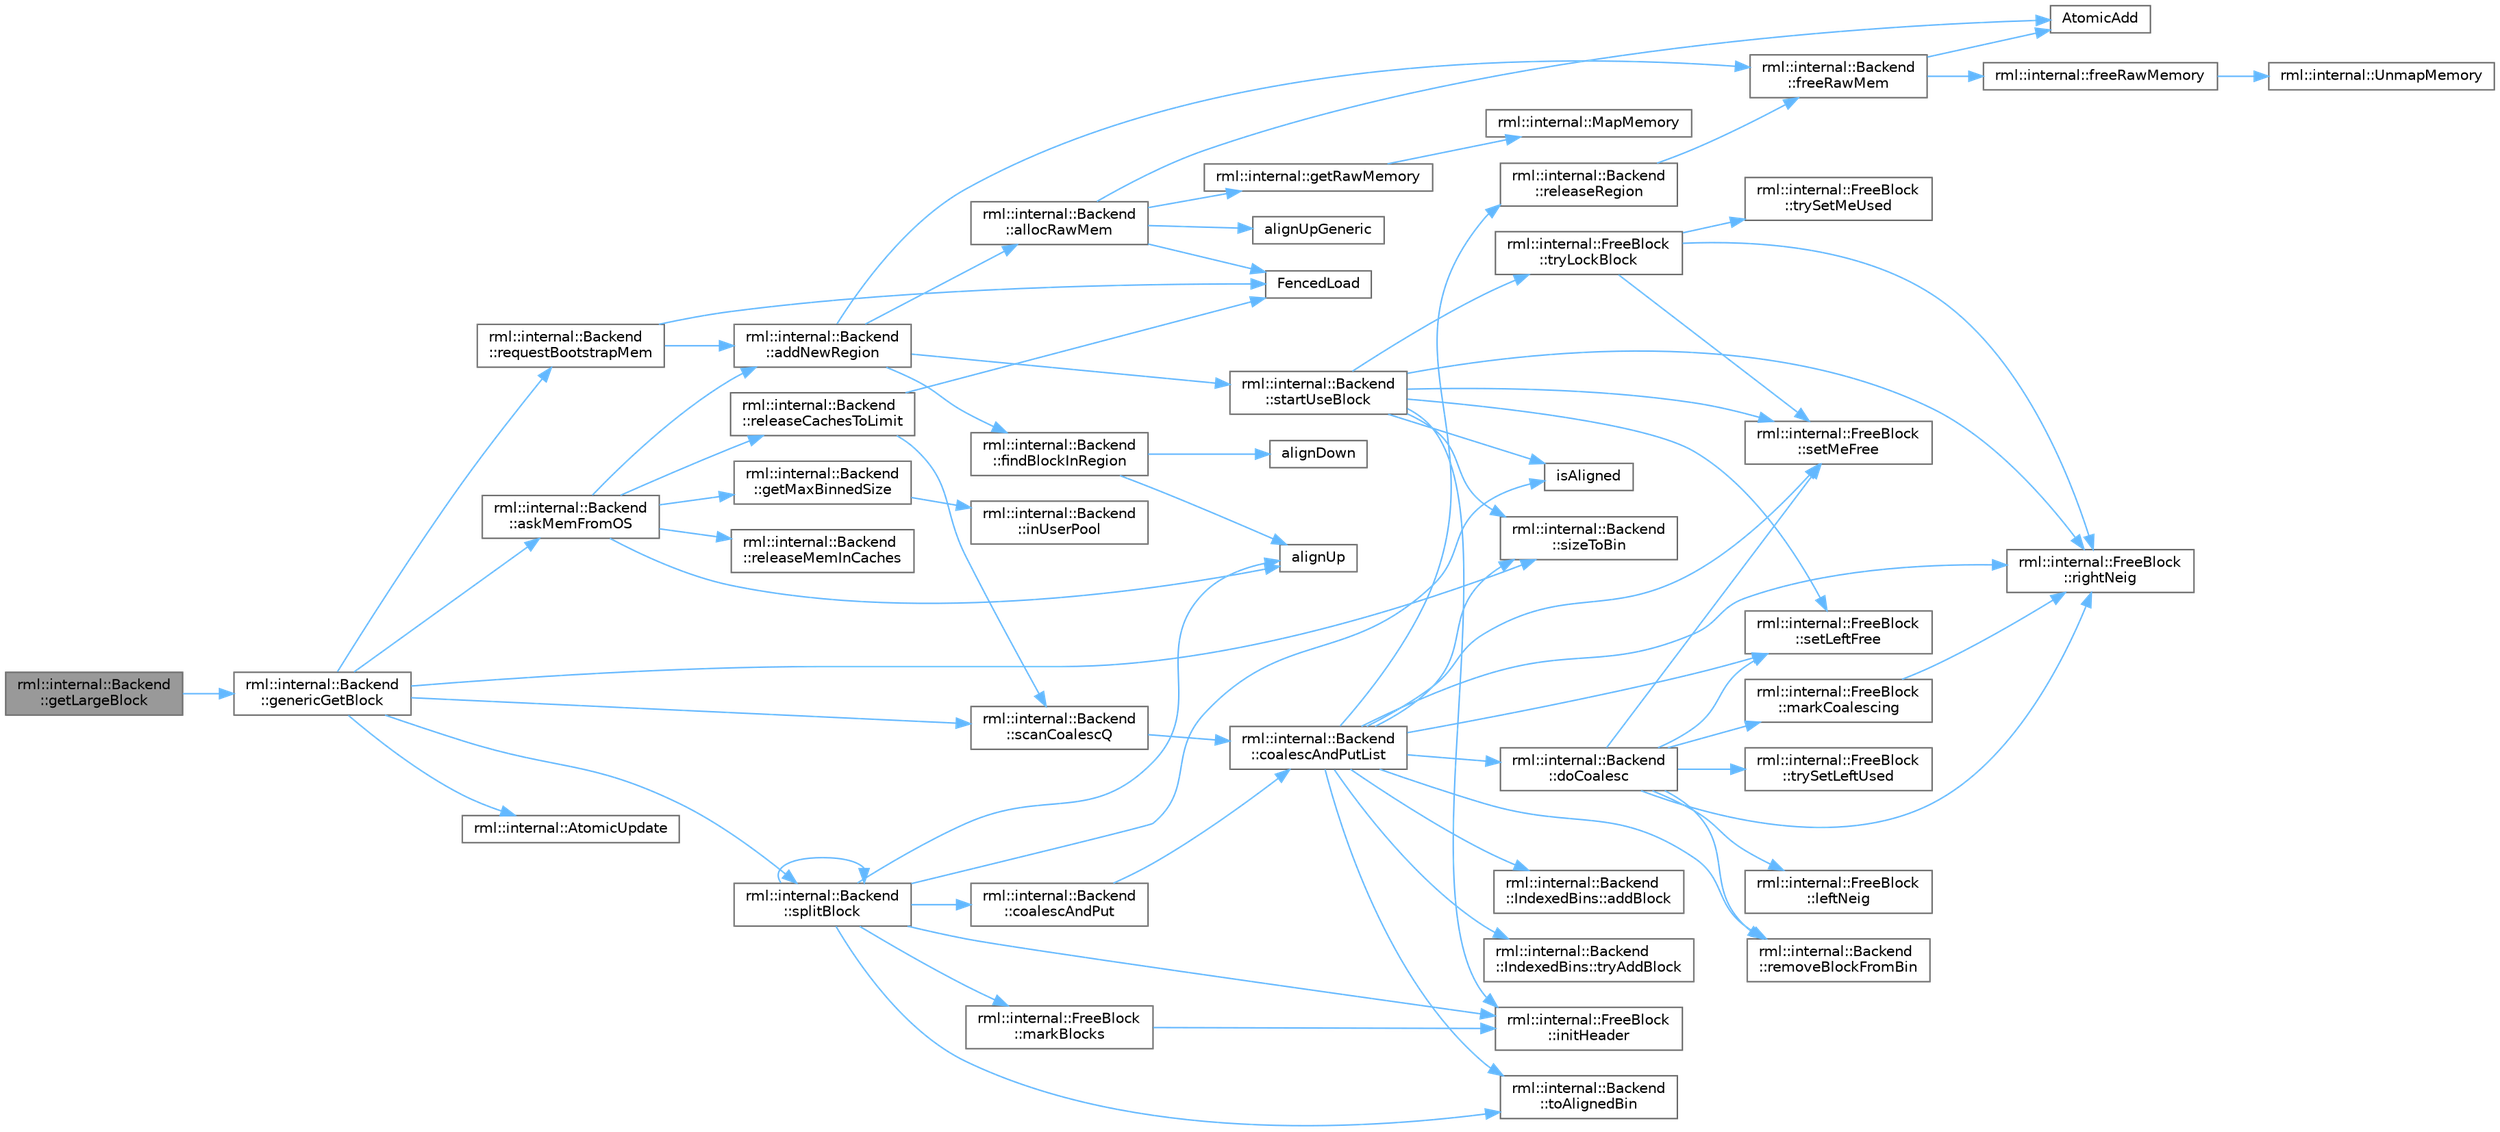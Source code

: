digraph "rml::internal::Backend::getLargeBlock"
{
 // LATEX_PDF_SIZE
  bgcolor="transparent";
  edge [fontname=Helvetica,fontsize=10,labelfontname=Helvetica,labelfontsize=10];
  node [fontname=Helvetica,fontsize=10,shape=box,height=0.2,width=0.4];
  rankdir="LR";
  Node1 [id="Node000001",label="rml::internal::Backend\l::getLargeBlock",height=0.2,width=0.4,color="gray40", fillcolor="grey60", style="filled", fontcolor="black",tooltip=" "];
  Node1 -> Node2 [id="edge71_Node000001_Node000002",color="steelblue1",style="solid",tooltip=" "];
  Node2 [id="Node000002",label="rml::internal::Backend\l::genericGetBlock",height=0.2,width=0.4,color="grey40", fillcolor="white", style="filled",URL="$classrml_1_1internal_1_1_backend.html#a17c603dbded6b99ac85e338515ae0d40",tooltip=" "];
  Node2 -> Node3 [id="edge72_Node000002_Node000003",color="steelblue1",style="solid",tooltip=" "];
  Node3 [id="Node000003",label="rml::internal::Backend\l::askMemFromOS",height=0.2,width=0.4,color="grey40", fillcolor="white", style="filled",URL="$classrml_1_1internal_1_1_backend.html#a4c781fee21ce3ac75da9945ecb711df0",tooltip=" "];
  Node3 -> Node4 [id="edge73_Node000003_Node000004",color="steelblue1",style="solid",tooltip=" "];
  Node4 [id="Node000004",label="rml::internal::Backend\l::addNewRegion",height=0.2,width=0.4,color="grey40", fillcolor="white", style="filled",URL="$classrml_1_1internal_1_1_backend.html#a1ce796da1be182b3d41e823abcb3dc75",tooltip=" "];
  Node4 -> Node5 [id="edge74_Node000004_Node000005",color="steelblue1",style="solid",tooltip=" "];
  Node5 [id="Node000005",label="rml::internal::Backend\l::allocRawMem",height=0.2,width=0.4,color="grey40", fillcolor="white", style="filled",URL="$classrml_1_1internal_1_1_backend.html#ad064094fd6e2918eb5593a4b64ceba35",tooltip=" "];
  Node5 -> Node6 [id="edge75_Node000005_Node000006",color="steelblue1",style="solid",tooltip=" "];
  Node6 [id="Node000006",label="alignUpGeneric",height=0.2,width=0.4,color="grey40", fillcolor="white", style="filled",URL="$shared__utils_8h.html#a4bdb40129ff39a9afc33fbe26578426a",tooltip=" "];
  Node5 -> Node7 [id="edge76_Node000005_Node000007",color="steelblue1",style="solid",tooltip=" "];
  Node7 [id="Node000007",label="AtomicAdd",height=0.2,width=0.4,color="grey40", fillcolor="white", style="filled",URL="$_synchronize_8h.html#ae9382ede99cb71105906a4be5337e684",tooltip=" "];
  Node5 -> Node8 [id="edge77_Node000005_Node000008",color="steelblue1",style="solid",tooltip=" "];
  Node8 [id="Node000008",label="FencedLoad",height=0.2,width=0.4,color="grey40", fillcolor="white", style="filled",URL="$_synchronize_8h.html#a0792980ea26344eaf2fc0a4112b5d848",tooltip=" "];
  Node5 -> Node9 [id="edge78_Node000005_Node000009",color="steelblue1",style="solid",tooltip=" "];
  Node9 [id="Node000009",label="rml::internal::getRawMemory",height=0.2,width=0.4,color="grey40", fillcolor="white", style="filled",URL="$namespacerml_1_1internal.html#a20a102758b34fcecb92ab9a8a5b94bab",tooltip=" "];
  Node9 -> Node10 [id="edge79_Node000009_Node000010",color="steelblue1",style="solid",tooltip=" "];
  Node10 [id="Node000010",label="rml::internal::MapMemory",height=0.2,width=0.4,color="grey40", fillcolor="white", style="filled",URL="$namespacerml_1_1internal.html#a038c931fc1c5f3cca603db0605955f79",tooltip=" "];
  Node4 -> Node11 [id="edge80_Node000004_Node000011",color="steelblue1",style="solid",tooltip=" "];
  Node11 [id="Node000011",label="rml::internal::Backend\l::findBlockInRegion",height=0.2,width=0.4,color="grey40", fillcolor="white", style="filled",URL="$classrml_1_1internal_1_1_backend.html#a1e73aa6cfd79f88ec08170e253dbfbf9",tooltip=" "];
  Node11 -> Node12 [id="edge81_Node000011_Node000012",color="steelblue1",style="solid",tooltip=" "];
  Node12 [id="Node000012",label="alignDown",height=0.2,width=0.4,color="grey40", fillcolor="white", style="filled",URL="$shared__utils_8h.html#ab3918cd2395835f90b78b96d4e1e2390",tooltip=" "];
  Node11 -> Node13 [id="edge82_Node000011_Node000013",color="steelblue1",style="solid",tooltip=" "];
  Node13 [id="Node000013",label="alignUp",height=0.2,width=0.4,color="grey40", fillcolor="white", style="filled",URL="$shared__utils_8h.html#abf7a0e928f58ffeeefa291f674c30d69",tooltip=" "];
  Node4 -> Node14 [id="edge83_Node000004_Node000014",color="steelblue1",style="solid",tooltip=" "];
  Node14 [id="Node000014",label="rml::internal::Backend\l::freeRawMem",height=0.2,width=0.4,color="grey40", fillcolor="white", style="filled",URL="$classrml_1_1internal_1_1_backend.html#a7789b9e7e8feeb284af94e32f0fbd969",tooltip=" "];
  Node14 -> Node7 [id="edge84_Node000014_Node000007",color="steelblue1",style="solid",tooltip=" "];
  Node14 -> Node15 [id="edge85_Node000014_Node000015",color="steelblue1",style="solid",tooltip=" "];
  Node15 [id="Node000015",label="rml::internal::freeRawMemory",height=0.2,width=0.4,color="grey40", fillcolor="white", style="filled",URL="$namespacerml_1_1internal.html#a2ea1623a7b12844a70215bf8ae6544df",tooltip=" "];
  Node15 -> Node16 [id="edge86_Node000015_Node000016",color="steelblue1",style="solid",tooltip=" "];
  Node16 [id="Node000016",label="rml::internal::UnmapMemory",height=0.2,width=0.4,color="grey40", fillcolor="white", style="filled",URL="$namespacerml_1_1internal.html#a0d0de9a8386655564c0ccabe210fef00",tooltip=" "];
  Node4 -> Node17 [id="edge87_Node000004_Node000017",color="steelblue1",style="solid",tooltip=" "];
  Node17 [id="Node000017",label="rml::internal::Backend\l::startUseBlock",height=0.2,width=0.4,color="grey40", fillcolor="white", style="filled",URL="$classrml_1_1internal_1_1_backend.html#aa94dd2bec0167dbe34899fe4f6b26f1b",tooltip=" "];
  Node17 -> Node18 [id="edge88_Node000017_Node000018",color="steelblue1",style="solid",tooltip=" "];
  Node18 [id="Node000018",label="rml::internal::FreeBlock\l::initHeader",height=0.2,width=0.4,color="grey40", fillcolor="white", style="filled",URL="$classrml_1_1internal_1_1_free_block.html#a777d30e3372942de87930981c943576f",tooltip=" "];
  Node17 -> Node19 [id="edge89_Node000017_Node000019",color="steelblue1",style="solid",tooltip=" "];
  Node19 [id="Node000019",label="isAligned",height=0.2,width=0.4,color="grey40", fillcolor="white", style="filled",URL="$_customize_8h.html#a717f2c2c0501922cd654a5ebf49b287e",tooltip=" "];
  Node17 -> Node20 [id="edge90_Node000017_Node000020",color="steelblue1",style="solid",tooltip=" "];
  Node20 [id="Node000020",label="rml::internal::FreeBlock\l::rightNeig",height=0.2,width=0.4,color="grey40", fillcolor="white", style="filled",URL="$classrml_1_1internal_1_1_free_block.html#aac4719caa91288e649a063c1e63943ea",tooltip=" "];
  Node17 -> Node21 [id="edge91_Node000017_Node000021",color="steelblue1",style="solid",tooltip=" "];
  Node21 [id="Node000021",label="rml::internal::FreeBlock\l::setLeftFree",height=0.2,width=0.4,color="grey40", fillcolor="white", style="filled",URL="$classrml_1_1internal_1_1_free_block.html#aec3adaa09c9a1ac4ee63ec09f919d0ce",tooltip=" "];
  Node17 -> Node22 [id="edge92_Node000017_Node000022",color="steelblue1",style="solid",tooltip=" "];
  Node22 [id="Node000022",label="rml::internal::FreeBlock\l::setMeFree",height=0.2,width=0.4,color="grey40", fillcolor="white", style="filled",URL="$classrml_1_1internal_1_1_free_block.html#a288e6db81f9d5882ddc9cec10aa38db2",tooltip=" "];
  Node17 -> Node23 [id="edge93_Node000017_Node000023",color="steelblue1",style="solid",tooltip=" "];
  Node23 [id="Node000023",label="rml::internal::Backend\l::sizeToBin",height=0.2,width=0.4,color="grey40", fillcolor="white", style="filled",URL="$classrml_1_1internal_1_1_backend.html#a88ffac989c26a384799d3e6fedffa17b",tooltip=" "];
  Node17 -> Node24 [id="edge94_Node000017_Node000024",color="steelblue1",style="solid",tooltip=" "];
  Node24 [id="Node000024",label="rml::internal::FreeBlock\l::tryLockBlock",height=0.2,width=0.4,color="grey40", fillcolor="white", style="filled",URL="$classrml_1_1internal_1_1_free_block.html#a8ca50d0f759fba59416e6932741b8670",tooltip=" "];
  Node24 -> Node20 [id="edge95_Node000024_Node000020",color="steelblue1",style="solid",tooltip=" "];
  Node24 -> Node22 [id="edge96_Node000024_Node000022",color="steelblue1",style="solid",tooltip=" "];
  Node24 -> Node25 [id="edge97_Node000024_Node000025",color="steelblue1",style="solid",tooltip=" "];
  Node25 [id="Node000025",label="rml::internal::FreeBlock\l::trySetMeUsed",height=0.2,width=0.4,color="grey40", fillcolor="white", style="filled",URL="$classrml_1_1internal_1_1_free_block.html#a98f8c45a82c2e5191fc54a0f55f85eb4",tooltip=" "];
  Node3 -> Node13 [id="edge98_Node000003_Node000013",color="steelblue1",style="solid",tooltip=" "];
  Node3 -> Node26 [id="edge99_Node000003_Node000026",color="steelblue1",style="solid",tooltip=" "];
  Node26 [id="Node000026",label="rml::internal::Backend\l::getMaxBinnedSize",height=0.2,width=0.4,color="grey40", fillcolor="white", style="filled",URL="$classrml_1_1internal_1_1_backend.html#af7f29ce80d57a9417ba3abaa156a5959",tooltip=" "];
  Node26 -> Node27 [id="edge100_Node000026_Node000027",color="steelblue1",style="solid",tooltip=" "];
  Node27 [id="Node000027",label="rml::internal::Backend\l::inUserPool",height=0.2,width=0.4,color="grey40", fillcolor="white", style="filled",URL="$classrml_1_1internal_1_1_backend.html#a0d970b8baf9c882ee49d4467b88fcd3b",tooltip=" "];
  Node3 -> Node28 [id="edge101_Node000003_Node000028",color="steelblue1",style="solid",tooltip=" "];
  Node28 [id="Node000028",label="rml::internal::Backend\l::releaseCachesToLimit",height=0.2,width=0.4,color="grey40", fillcolor="white", style="filled",URL="$classrml_1_1internal_1_1_backend.html#aae091f8b82917d89257a77c7366e3621",tooltip=" "];
  Node28 -> Node8 [id="edge102_Node000028_Node000008",color="steelblue1",style="solid",tooltip=" "];
  Node28 -> Node29 [id="edge103_Node000028_Node000029",color="steelblue1",style="solid",tooltip=" "];
  Node29 [id="Node000029",label="rml::internal::Backend\l::scanCoalescQ",height=0.2,width=0.4,color="grey40", fillcolor="white", style="filled",URL="$classrml_1_1internal_1_1_backend.html#ade18da717ae37ea63f0a8cabc3a29536",tooltip=" "];
  Node29 -> Node30 [id="edge104_Node000029_Node000030",color="steelblue1",style="solid",tooltip=" "];
  Node30 [id="Node000030",label="rml::internal::Backend\l::coalescAndPutList",height=0.2,width=0.4,color="grey40", fillcolor="white", style="filled",URL="$classrml_1_1internal_1_1_backend.html#ab7187ff304d09cf6f069821b4ab8e2fb",tooltip=" "];
  Node30 -> Node31 [id="edge105_Node000030_Node000031",color="steelblue1",style="solid",tooltip=" "];
  Node31 [id="Node000031",label="rml::internal::Backend\l::IndexedBins::addBlock",height=0.2,width=0.4,color="grey40", fillcolor="white", style="filled",URL="$classrml_1_1internal_1_1_backend_1_1_indexed_bins.html#acb8b3b2c17574e6a77c9135c6f3e027d",tooltip=" "];
  Node30 -> Node32 [id="edge106_Node000030_Node000032",color="steelblue1",style="solid",tooltip=" "];
  Node32 [id="Node000032",label="rml::internal::Backend\l::doCoalesc",height=0.2,width=0.4,color="grey40", fillcolor="white", style="filled",URL="$classrml_1_1internal_1_1_backend.html#a7632dfe63a52e77e13875b7e44d4ab76",tooltip=" "];
  Node32 -> Node33 [id="edge107_Node000032_Node000033",color="steelblue1",style="solid",tooltip=" "];
  Node33 [id="Node000033",label="rml::internal::FreeBlock\l::leftNeig",height=0.2,width=0.4,color="grey40", fillcolor="white", style="filled",URL="$classrml_1_1internal_1_1_free_block.html#a9075db651a017ef5897fa40a019bda59",tooltip=" "];
  Node32 -> Node34 [id="edge108_Node000032_Node000034",color="steelblue1",style="solid",tooltip=" "];
  Node34 [id="Node000034",label="rml::internal::FreeBlock\l::markCoalescing",height=0.2,width=0.4,color="grey40", fillcolor="white", style="filled",URL="$classrml_1_1internal_1_1_free_block.html#a3ce0e6bfe3611b907f50f4a37b6baa39",tooltip=" "];
  Node34 -> Node20 [id="edge109_Node000034_Node000020",color="steelblue1",style="solid",tooltip=" "];
  Node32 -> Node35 [id="edge110_Node000032_Node000035",color="steelblue1",style="solid",tooltip=" "];
  Node35 [id="Node000035",label="rml::internal::Backend\l::removeBlockFromBin",height=0.2,width=0.4,color="grey40", fillcolor="white", style="filled",URL="$classrml_1_1internal_1_1_backend.html#a9e707331f648a72caf2822fa488b6273",tooltip=" "];
  Node32 -> Node20 [id="edge111_Node000032_Node000020",color="steelblue1",style="solid",tooltip=" "];
  Node32 -> Node21 [id="edge112_Node000032_Node000021",color="steelblue1",style="solid",tooltip=" "];
  Node32 -> Node22 [id="edge113_Node000032_Node000022",color="steelblue1",style="solid",tooltip=" "];
  Node32 -> Node36 [id="edge114_Node000032_Node000036",color="steelblue1",style="solid",tooltip=" "];
  Node36 [id="Node000036",label="rml::internal::FreeBlock\l::trySetLeftUsed",height=0.2,width=0.4,color="grey40", fillcolor="white", style="filled",URL="$classrml_1_1internal_1_1_free_block.html#a130e1d04a373da8fc346399589225bb7",tooltip=" "];
  Node30 -> Node37 [id="edge115_Node000030_Node000037",color="steelblue1",style="solid",tooltip=" "];
  Node37 [id="Node000037",label="rml::internal::Backend\l::releaseRegion",height=0.2,width=0.4,color="grey40", fillcolor="white", style="filled",URL="$classrml_1_1internal_1_1_backend.html#abc1e069ce438bb93d53e6a9333253d47",tooltip=" "];
  Node37 -> Node14 [id="edge116_Node000037_Node000014",color="steelblue1",style="solid",tooltip=" "];
  Node30 -> Node35 [id="edge117_Node000030_Node000035",color="steelblue1",style="solid",tooltip=" "];
  Node30 -> Node20 [id="edge118_Node000030_Node000020",color="steelblue1",style="solid",tooltip=" "];
  Node30 -> Node21 [id="edge119_Node000030_Node000021",color="steelblue1",style="solid",tooltip=" "];
  Node30 -> Node22 [id="edge120_Node000030_Node000022",color="steelblue1",style="solid",tooltip=" "];
  Node30 -> Node23 [id="edge121_Node000030_Node000023",color="steelblue1",style="solid",tooltip=" "];
  Node30 -> Node38 [id="edge122_Node000030_Node000038",color="steelblue1",style="solid",tooltip=" "];
  Node38 [id="Node000038",label="rml::internal::Backend\l::toAlignedBin",height=0.2,width=0.4,color="grey40", fillcolor="white", style="filled",URL="$classrml_1_1internal_1_1_backend.html#a361793e5067f0627700c3d6e10f230bd",tooltip=" "];
  Node30 -> Node39 [id="edge123_Node000030_Node000039",color="steelblue1",style="solid",tooltip=" "];
  Node39 [id="Node000039",label="rml::internal::Backend\l::IndexedBins::tryAddBlock",height=0.2,width=0.4,color="grey40", fillcolor="white", style="filled",URL="$classrml_1_1internal_1_1_backend_1_1_indexed_bins.html#a462c443a37dea32f4c5cfdec77067233",tooltip=" "];
  Node3 -> Node40 [id="edge124_Node000003_Node000040",color="steelblue1",style="solid",tooltip=" "];
  Node40 [id="Node000040",label="rml::internal::Backend\l::releaseMemInCaches",height=0.2,width=0.4,color="grey40", fillcolor="white", style="filled",URL="$classrml_1_1internal_1_1_backend.html#a9408e9ba0543412f2fac3089b0c9e46e",tooltip=" "];
  Node2 -> Node41 [id="edge125_Node000002_Node000041",color="steelblue1",style="solid",tooltip=" "];
  Node41 [id="Node000041",label="rml::internal::AtomicUpdate",height=0.2,width=0.4,color="grey40", fillcolor="white", style="filled",URL="$namespacerml_1_1internal.html#af7c2ebdeed6d0ee45dd9474b25fe5ff1",tooltip=" "];
  Node2 -> Node42 [id="edge126_Node000002_Node000042",color="steelblue1",style="solid",tooltip=" "];
  Node42 [id="Node000042",label="rml::internal::Backend\l::requestBootstrapMem",height=0.2,width=0.4,color="grey40", fillcolor="white", style="filled",URL="$classrml_1_1internal_1_1_backend.html#aff7afe8ff25d96689368544633aebd5b",tooltip=" "];
  Node42 -> Node4 [id="edge127_Node000042_Node000004",color="steelblue1",style="solid",tooltip=" "];
  Node42 -> Node8 [id="edge128_Node000042_Node000008",color="steelblue1",style="solid",tooltip=" "];
  Node2 -> Node29 [id="edge129_Node000002_Node000029",color="steelblue1",style="solid",tooltip=" "];
  Node2 -> Node23 [id="edge130_Node000002_Node000023",color="steelblue1",style="solid",tooltip=" "];
  Node2 -> Node43 [id="edge131_Node000002_Node000043",color="steelblue1",style="solid",tooltip=" "];
  Node43 [id="Node000043",label="rml::internal::Backend\l::splitBlock",height=0.2,width=0.4,color="grey40", fillcolor="white", style="filled",URL="$classrml_1_1internal_1_1_backend.html#a31193cf3a8e8c5f2f4a3004bca4cadf2",tooltip=" "];
  Node43 -> Node13 [id="edge132_Node000043_Node000013",color="steelblue1",style="solid",tooltip=" "];
  Node43 -> Node44 [id="edge133_Node000043_Node000044",color="steelblue1",style="solid",tooltip=" "];
  Node44 [id="Node000044",label="rml::internal::Backend\l::coalescAndPut",height=0.2,width=0.4,color="grey40", fillcolor="white", style="filled",URL="$classrml_1_1internal_1_1_backend.html#a73a1ed638532f524b5d79d243547dcc8",tooltip=" "];
  Node44 -> Node30 [id="edge134_Node000044_Node000030",color="steelblue1",style="solid",tooltip=" "];
  Node43 -> Node18 [id="edge135_Node000043_Node000018",color="steelblue1",style="solid",tooltip=" "];
  Node43 -> Node19 [id="edge136_Node000043_Node000019",color="steelblue1",style="solid",tooltip=" "];
  Node43 -> Node45 [id="edge137_Node000043_Node000045",color="steelblue1",style="solid",tooltip=" "];
  Node45 [id="Node000045",label="rml::internal::FreeBlock\l::markBlocks",height=0.2,width=0.4,color="grey40", fillcolor="white", style="filled",URL="$classrml_1_1internal_1_1_free_block.html#aa5bf7b2524e73ac7930fe322b4a5dc95",tooltip=" "];
  Node45 -> Node18 [id="edge138_Node000045_Node000018",color="steelblue1",style="solid",tooltip=" "];
  Node43 -> Node43 [id="edge139_Node000043_Node000043",color="steelblue1",style="solid",tooltip=" "];
  Node43 -> Node38 [id="edge140_Node000043_Node000038",color="steelblue1",style="solid",tooltip=" "];
}
